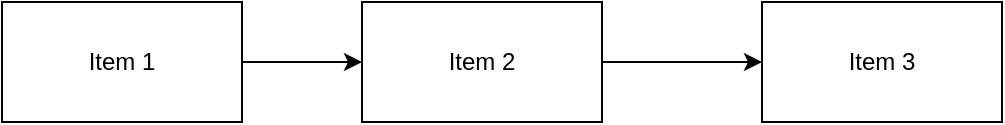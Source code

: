 <mxfile>
    <diagram id="fvhcl42C104IOaEjqJng" name="Page-1">
        <mxGraphModel dx="586" dy="341" grid="1" gridSize="10" guides="1" tooltips="1" connect="1" arrows="1" fold="1" page="1" pageScale="1" pageWidth="850" pageHeight="1100" math="0" shadow="0">
            <root>
                <mxCell id="0"/>
                <mxCell id="1" parent="0"/>
                <mxCell id="5" style="edgeStyle=none;html=1;exitX=1;exitY=0.5;exitDx=0;exitDy=0;" parent="1" source="2" target="3" edge="1">
                    <mxGeometry relative="1" as="geometry"/>
                </mxCell>
                <mxCell id="2" value="Item 1" style="rounded=0;whiteSpace=wrap;html=1;" parent="1" vertex="1">
                    <mxGeometry x="90" y="100" width="120" height="60" as="geometry"/>
                </mxCell>
                <mxCell id="6" style="edgeStyle=none;html=1;exitX=1;exitY=0.5;exitDx=0;exitDy=0;" parent="1" source="3" target="4" edge="1">
                    <mxGeometry relative="1" as="geometry"/>
                </mxCell>
                <mxCell id="3" value="Item 2" style="rounded=0;whiteSpace=wrap;html=1;" parent="1" vertex="1">
                    <mxGeometry x="270" y="100" width="120" height="60" as="geometry"/>
                </mxCell>
                <mxCell id="4" value="Item 3" style="rounded=0;whiteSpace=wrap;html=1;" parent="1" vertex="1">
                    <mxGeometry x="470" y="100" width="120" height="60" as="geometry"/>
                </mxCell>
            </root>
        </mxGraphModel>
    </diagram>
</mxfile>
